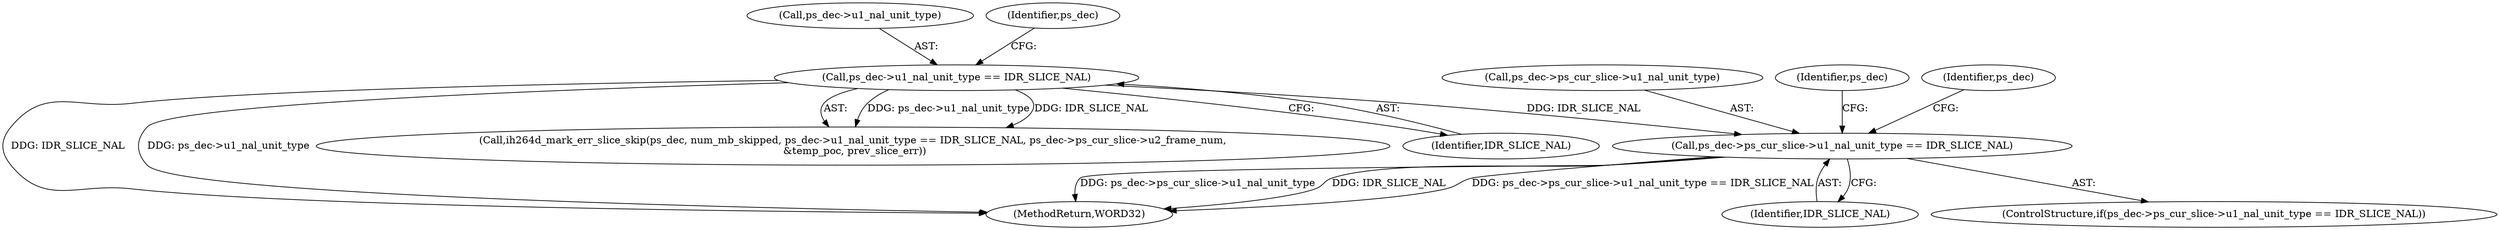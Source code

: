digraph "0_Android_7554755536019e439433c515eeb44e701fb3bfb2@pointer" {
"1001886" [label="(Call,ps_dec->ps_cur_slice->u1_nal_unit_type == IDR_SLICE_NAL)"];
"1001526" [label="(Call,ps_dec->u1_nal_unit_type == IDR_SLICE_NAL)"];
"1001526" [label="(Call,ps_dec->u1_nal_unit_type == IDR_SLICE_NAL)"];
"1001527" [label="(Call,ps_dec->u1_nal_unit_type)"];
"1001530" [label="(Identifier,IDR_SLICE_NAL)"];
"1001885" [label="(ControlStructure,if(ps_dec->ps_cur_slice->u1_nal_unit_type == IDR_SLICE_NAL))"];
"1001892" [label="(Identifier,IDR_SLICE_NAL)"];
"1002142" [label="(MethodReturn,WORD32)"];
"1001887" [label="(Call,ps_dec->ps_cur_slice->u1_nal_unit_type)"];
"1001886" [label="(Call,ps_dec->ps_cur_slice->u1_nal_unit_type == IDR_SLICE_NAL)"];
"1001896" [label="(Identifier,ps_dec)"];
"1001903" [label="(Identifier,ps_dec)"];
"1001523" [label="(Call,ih264d_mark_err_slice_skip(ps_dec, num_mb_skipped, ps_dec->u1_nal_unit_type == IDR_SLICE_NAL, ps_dec->ps_cur_slice->u2_frame_num,\n &temp_poc, prev_slice_err))"];
"1001533" [label="(Identifier,ps_dec)"];
"1001886" -> "1001885"  [label="AST: "];
"1001886" -> "1001892"  [label="CFG: "];
"1001887" -> "1001886"  [label="AST: "];
"1001892" -> "1001886"  [label="AST: "];
"1001896" -> "1001886"  [label="CFG: "];
"1001903" -> "1001886"  [label="CFG: "];
"1001886" -> "1002142"  [label="DDG: ps_dec->ps_cur_slice->u1_nal_unit_type"];
"1001886" -> "1002142"  [label="DDG: IDR_SLICE_NAL"];
"1001886" -> "1002142"  [label="DDG: ps_dec->ps_cur_slice->u1_nal_unit_type == IDR_SLICE_NAL"];
"1001526" -> "1001886"  [label="DDG: IDR_SLICE_NAL"];
"1001526" -> "1001523"  [label="AST: "];
"1001526" -> "1001530"  [label="CFG: "];
"1001527" -> "1001526"  [label="AST: "];
"1001530" -> "1001526"  [label="AST: "];
"1001533" -> "1001526"  [label="CFG: "];
"1001526" -> "1002142"  [label="DDG: IDR_SLICE_NAL"];
"1001526" -> "1002142"  [label="DDG: ps_dec->u1_nal_unit_type"];
"1001526" -> "1001523"  [label="DDG: ps_dec->u1_nal_unit_type"];
"1001526" -> "1001523"  [label="DDG: IDR_SLICE_NAL"];
}
